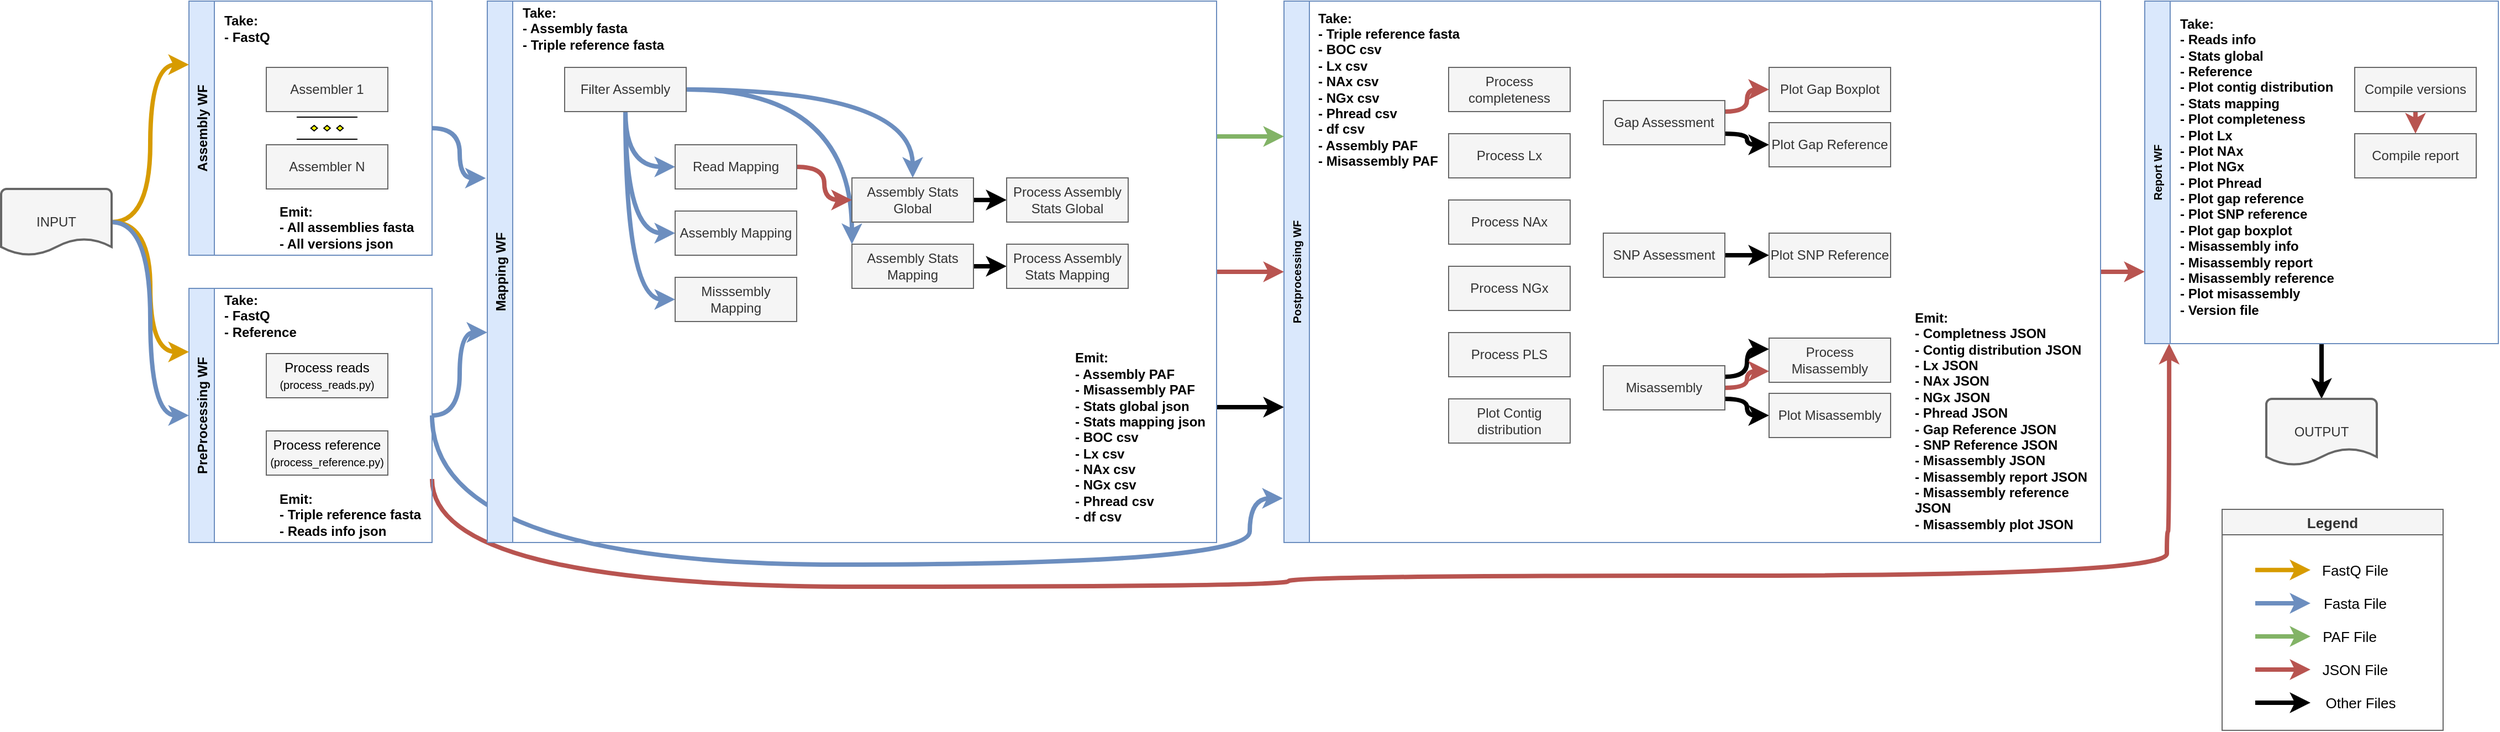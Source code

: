 <mxfile compressed="true" version="20.2.2" type="github"><diagram id="L3JVOThi_KwKU-qw43p4" name="Page-1"><mxGraphModel dx="946" dy="-181" grid="1" gridSize="10" guides="1" tooltips="1" connect="1" arrows="1" fold="1" page="1" pageScale="1" pageWidth="1169" pageHeight="827" math="0" shadow="0"><root><mxCell id="0"/><mxCell id="1" parent="0"/><mxCell id="0qf50a3RWWoPafWybqmz-42" style="edgeStyle=orthogonalEdgeStyle;rounded=0;orthogonalLoop=1;jettySize=auto;html=1;exitX=1;exitY=0.5;exitDx=0;exitDy=0;exitPerimeter=0;entryX=0;entryY=0.25;entryDx=0;entryDy=0;fillColor=#ffe6cc;strokeColor=#d79b00;strokeWidth=4;curved=1;" edge="1" parent="1" source="0qf50a3RWWoPafWybqmz-36" target="0qf50a3RWWoPafWybqmz-41"><mxGeometry relative="1" as="geometry"/></mxCell><mxCell id="0qf50a3RWWoPafWybqmz-71" style="edgeStyle=orthogonalEdgeStyle;curved=1;rounded=0;orthogonalLoop=1;jettySize=auto;html=1;exitX=1;exitY=0.5;exitDx=0;exitDy=0;exitPerimeter=0;entryX=0;entryY=0.25;entryDx=0;entryDy=0;fontSize=10;strokeWidth=4;fillColor=#ffe6cc;strokeColor=#d79b00;" edge="1" parent="1" source="0qf50a3RWWoPafWybqmz-36" target="0qf50a3RWWoPafWybqmz-38"><mxGeometry relative="1" as="geometry"/></mxCell><mxCell id="0qf50a3RWWoPafWybqmz-72" style="edgeStyle=orthogonalEdgeStyle;curved=1;rounded=0;orthogonalLoop=1;jettySize=auto;html=1;exitX=1;exitY=0.5;exitDx=0;exitDy=0;exitPerimeter=0;entryX=0;entryY=0.5;entryDx=0;entryDy=0;fontSize=10;strokeWidth=4;fillColor=#dae8fc;strokeColor=#6c8ebf;" edge="1" parent="1" source="0qf50a3RWWoPafWybqmz-36" target="0qf50a3RWWoPafWybqmz-38"><mxGeometry relative="1" as="geometry"/></mxCell><mxCell id="0qf50a3RWWoPafWybqmz-36" value="INPUT" style="strokeWidth=2;html=1;shape=mxgraph.flowchart.document2;whiteSpace=wrap;size=0.25;fillColor=#f5f5f5;fontColor=#333333;strokeColor=#666666;" vertex="1" parent="1"><mxGeometry x="20" y="1090" width="100" height="60" as="geometry"/></mxCell><mxCell id="0qf50a3RWWoPafWybqmz-79" style="edgeStyle=orthogonalEdgeStyle;curved=1;rounded=0;orthogonalLoop=1;jettySize=auto;html=1;exitX=1;exitY=0.5;exitDx=0;exitDy=0;entryX=0;entryY=0.612;entryDx=0;entryDy=0;fontSize=10;strokeWidth=4;fillColor=#dae8fc;strokeColor=#6c8ebf;entryPerimeter=0;" edge="1" parent="1" source="0qf50a3RWWoPafWybqmz-38" target="0qf50a3RWWoPafWybqmz-73"><mxGeometry relative="1" as="geometry"/></mxCell><mxCell id="0qf50a3RWWoPafWybqmz-102" style="edgeStyle=orthogonalEdgeStyle;curved=1;rounded=0;orthogonalLoop=1;jettySize=auto;html=1;exitX=1;exitY=0.5;exitDx=0;exitDy=0;fontSize=10;strokeWidth=4;fillColor=#dae8fc;strokeColor=#6c8ebf;" edge="1" parent="1" source="0qf50a3RWWoPafWybqmz-38"><mxGeometry relative="1" as="geometry"><mxPoint x="1180" y="1370" as="targetPoint"/><Array as="points"><mxPoint x="410" y="1430"/><mxPoint x="1150" y="1430"/><mxPoint x="1150" y="1370"/></Array></mxGeometry></mxCell><mxCell id="0qf50a3RWWoPafWybqmz-136" style="edgeStyle=orthogonalEdgeStyle;curved=1;rounded=0;orthogonalLoop=1;jettySize=auto;html=1;exitX=1;exitY=0.75;exitDx=0;exitDy=0;entryX=0.069;entryY=1;entryDx=0;entryDy=0;fontSize=10;strokeWidth=4;fillColor=#f8cecc;strokeColor=#b85450;entryPerimeter=0;" edge="1" parent="1" source="0qf50a3RWWoPafWybqmz-38" target="0qf50a3RWWoPafWybqmz-128"><mxGeometry relative="1" as="geometry"><Array as="points"><mxPoint x="410" y="1450"/><mxPoint x="1185" y="1450"/><mxPoint x="1185" y="1440"/><mxPoint x="1980" y="1440"/><mxPoint x="1980" y="1400"/><mxPoint x="1982" y="1400"/></Array></mxGeometry></mxCell><mxCell id="0qf50a3RWWoPafWybqmz-38" value="PreProcessing WF" style="swimlane;horizontal=0;fillColor=#dae8fc;strokeColor=#6c8ebf;" vertex="1" parent="1"><mxGeometry x="190" y="1180" width="220" height="230" as="geometry"/></mxCell><mxCell id="0qf50a3RWWoPafWybqmz-67" value="&lt;span style=&quot;color: rgb(0, 0, 0);&quot;&gt;Process reads&lt;/span&gt;&lt;br style=&quot;color: rgb(0, 0, 0);&quot;&gt;&lt;span style=&quot;color: rgb(0, 0, 0);&quot;&gt;&lt;font style=&quot;font-size: 10px;&quot;&gt;(process_reads.py)&lt;/font&gt;&lt;/span&gt;" style="rounded=0;whiteSpace=wrap;html=1;fillColor=#f5f5f5;fontColor=#333333;strokeColor=#666666;" vertex="1" parent="0qf50a3RWWoPafWybqmz-38"><mxGeometry x="70" y="59" width="110" height="40" as="geometry"/></mxCell><mxCell id="0qf50a3RWWoPafWybqmz-68" value="&lt;span style=&quot;color: rgb(0, 0, 0);&quot;&gt;Process reference&lt;/span&gt;&lt;br style=&quot;color: rgb(0, 0, 0);&quot;&gt;&lt;span style=&quot;color: rgb(0, 0, 0);&quot;&gt;&lt;font style=&quot;font-size: 10px;&quot;&gt;(process_reference.py)&lt;/font&gt;&lt;/span&gt;" style="rounded=0;whiteSpace=wrap;html=1;fillColor=#f5f5f5;fontColor=#333333;strokeColor=#666666;" vertex="1" parent="0qf50a3RWWoPafWybqmz-38"><mxGeometry x="70" y="129" width="110" height="40" as="geometry"/></mxCell><mxCell id="0qf50a3RWWoPafWybqmz-69" value="&lt;b&gt;Take:&lt;br&gt;- FastQ&lt;br&gt;- Reference&lt;br&gt;&lt;/b&gt;" style="text;html=1;strokeColor=none;fillColor=none;align=left;verticalAlign=middle;whiteSpace=wrap;rounded=0;" vertex="1" parent="0qf50a3RWWoPafWybqmz-38"><mxGeometry x="30" y="10" width="90" height="30" as="geometry"/></mxCell><mxCell id="0qf50a3RWWoPafWybqmz-70" value="&lt;b&gt;Emit:&lt;br&gt;- Triple reference fasta&lt;br&gt;- Reads info json&lt;br&gt;&lt;/b&gt;" style="text;html=1;strokeColor=none;fillColor=none;align=left;verticalAlign=middle;whiteSpace=wrap;rounded=0;" vertex="1" parent="0qf50a3RWWoPafWybqmz-38"><mxGeometry x="80" y="190" width="140" height="30" as="geometry"/></mxCell><mxCell id="0qf50a3RWWoPafWybqmz-80" style="edgeStyle=orthogonalEdgeStyle;curved=1;rounded=0;orthogonalLoop=1;jettySize=auto;html=1;exitX=1;exitY=0.5;exitDx=0;exitDy=0;entryX=-0.002;entryY=0.327;entryDx=0;entryDy=0;fontSize=10;strokeWidth=4;fillColor=#dae8fc;strokeColor=#6c8ebf;entryPerimeter=0;" edge="1" parent="1" source="0qf50a3RWWoPafWybqmz-41" target="0qf50a3RWWoPafWybqmz-73"><mxGeometry relative="1" as="geometry"/></mxCell><mxCell id="0qf50a3RWWoPafWybqmz-41" value="Assembly WF" style="swimlane;horizontal=0;fillColor=#dae8fc;strokeColor=#6c8ebf;" vertex="1" parent="1"><mxGeometry x="190" y="920" width="220" height="230" as="geometry"/></mxCell><mxCell id="0qf50a3RWWoPafWybqmz-47" value="&lt;b&gt;Take:&lt;br&gt;- FastQ&lt;br&gt;&lt;/b&gt;" style="text;html=1;strokeColor=none;fillColor=none;align=left;verticalAlign=middle;whiteSpace=wrap;rounded=0;" vertex="1" parent="0qf50a3RWWoPafWybqmz-41"><mxGeometry x="30" y="10" width="60" height="30" as="geometry"/></mxCell><mxCell id="0qf50a3RWWoPafWybqmz-62" value="&lt;b&gt;Emit:&lt;br&gt;- All assemblies fasta&lt;br&gt;- All versions json&lt;br&gt;&lt;/b&gt;" style="text;html=1;strokeColor=none;fillColor=none;align=left;verticalAlign=middle;whiteSpace=wrap;rounded=0;" vertex="1" parent="0qf50a3RWWoPafWybqmz-41"><mxGeometry x="80" y="190" width="134" height="30" as="geometry"/></mxCell><mxCell id="0qf50a3RWWoPafWybqmz-64" value="Assembler 1" style="rounded=0;whiteSpace=wrap;html=1;fillColor=#f5f5f5;fontColor=#333333;strokeColor=#666666;" vertex="1" parent="0qf50a3RWWoPafWybqmz-41"><mxGeometry x="70" y="60" width="110" height="40" as="geometry"/></mxCell><mxCell id="0qf50a3RWWoPafWybqmz-65" value="Assembler N" style="rounded=0;whiteSpace=wrap;html=1;fillColor=#f5f5f5;fontColor=#333333;strokeColor=#666666;" vertex="1" parent="0qf50a3RWWoPafWybqmz-41"><mxGeometry x="70" y="130" width="110" height="40" as="geometry"/></mxCell><mxCell id="0qf50a3RWWoPafWybqmz-66" value="" style="verticalLabelPosition=bottom;verticalAlign=top;html=1;shape=mxgraph.flowchart.parallel_mode;pointerEvents=1;fontSize=13;" vertex="1" parent="0qf50a3RWWoPafWybqmz-41"><mxGeometry x="97.5" y="105" width="55" height="20" as="geometry"/></mxCell><mxCell id="0qf50a3RWWoPafWybqmz-49" value="Legend" style="swimlane;fontStyle=1;fontSize=13;fillColor=#f5f5f5;fontColor=#333333;strokeColor=#666666;" vertex="1" parent="1"><mxGeometry x="2030" y="1380" width="200" height="200" as="geometry"/></mxCell><mxCell id="0qf50a3RWWoPafWybqmz-50" value="FastQ File" style="text;html=1;align=center;verticalAlign=middle;resizable=0;points=[];autosize=1;strokeColor=none;fillColor=none;fontSize=13;" vertex="1" parent="0qf50a3RWWoPafWybqmz-49"><mxGeometry x="80" y="40" width="80" height="30" as="geometry"/></mxCell><mxCell id="0qf50a3RWWoPafWybqmz-52" value="Fasta File" style="text;html=1;align=center;verticalAlign=middle;resizable=0;points=[];autosize=1;strokeColor=none;fillColor=none;fontSize=13;" vertex="1" parent="0qf50a3RWWoPafWybqmz-49"><mxGeometry x="80" y="70" width="80" height="30" as="geometry"/></mxCell><mxCell id="0qf50a3RWWoPafWybqmz-53" value="" style="endArrow=classic;html=1;rounded=0;fontSize=13;strokeWidth=4;fillColor=#dae8fc;strokeColor=#6c8ebf;" edge="1" parent="0qf50a3RWWoPafWybqmz-49" target="0qf50a3RWWoPafWybqmz-52"><mxGeometry width="50" height="50" relative="1" as="geometry"><mxPoint x="30" y="85" as="sourcePoint"/><mxPoint x="760" y="190" as="targetPoint"/></mxGeometry></mxCell><mxCell id="0qf50a3RWWoPafWybqmz-54" value="PAF File" style="text;html=1;align=center;verticalAlign=middle;resizable=0;points=[];autosize=1;strokeColor=none;fillColor=none;fontSize=13;" vertex="1" parent="0qf50a3RWWoPafWybqmz-49"><mxGeometry x="80" y="100" width="70" height="30" as="geometry"/></mxCell><mxCell id="0qf50a3RWWoPafWybqmz-55" value="" style="endArrow=classic;html=1;rounded=0;fontSize=13;strokeWidth=4;fillColor=#d5e8d4;strokeColor=#82b366;" edge="1" parent="0qf50a3RWWoPafWybqmz-49" target="0qf50a3RWWoPafWybqmz-54"><mxGeometry width="50" height="50" relative="1" as="geometry"><mxPoint x="30" y="115" as="sourcePoint"/><mxPoint x="760" y="220" as="targetPoint"/></mxGeometry></mxCell><mxCell id="0qf50a3RWWoPafWybqmz-56" value="JSON File" style="text;html=1;align=center;verticalAlign=middle;resizable=0;points=[];autosize=1;strokeColor=none;fillColor=none;fontSize=13;" vertex="1" parent="0qf50a3RWWoPafWybqmz-49"><mxGeometry x="80" y="130" width="80" height="30" as="geometry"/></mxCell><mxCell id="0qf50a3RWWoPafWybqmz-57" value="" style="endArrow=classic;html=1;rounded=0;fontSize=13;strokeWidth=4;fillColor=#f8cecc;strokeColor=#b85450;" edge="1" parent="0qf50a3RWWoPafWybqmz-49" target="0qf50a3RWWoPafWybqmz-56"><mxGeometry width="50" height="50" relative="1" as="geometry"><mxPoint x="30" y="145" as="sourcePoint"/><mxPoint x="760" y="250" as="targetPoint"/></mxGeometry></mxCell><mxCell id="0qf50a3RWWoPafWybqmz-58" value="Other Files" style="text;html=1;align=center;verticalAlign=middle;resizable=0;points=[];autosize=1;strokeColor=none;fillColor=none;fontSize=13;" vertex="1" parent="0qf50a3RWWoPafWybqmz-49"><mxGeometry x="80" y="160" width="90" height="30" as="geometry"/></mxCell><mxCell id="0qf50a3RWWoPafWybqmz-59" value="" style="endArrow=classic;html=1;rounded=0;fontSize=13;strokeWidth=4;" edge="1" parent="0qf50a3RWWoPafWybqmz-49" target="0qf50a3RWWoPafWybqmz-58"><mxGeometry width="50" height="50" relative="1" as="geometry"><mxPoint x="30" y="175" as="sourcePoint"/><mxPoint x="760" y="280" as="targetPoint"/></mxGeometry></mxCell><mxCell id="0qf50a3RWWoPafWybqmz-61" value="" style="endArrow=classic;html=1;rounded=0;fontSize=13;strokeWidth=4;fillColor=#ffe6cc;strokeColor=#d79b00;" edge="1" parent="0qf50a3RWWoPafWybqmz-49"><mxGeometry width="50" height="50" relative="1" as="geometry"><mxPoint x="30" y="54.83" as="sourcePoint"/><mxPoint x="80" y="54.83" as="targetPoint"/></mxGeometry></mxCell><mxCell id="0qf50a3RWWoPafWybqmz-98" style="edgeStyle=orthogonalEdgeStyle;curved=1;rounded=0;orthogonalLoop=1;jettySize=auto;html=1;exitX=1;exitY=0.25;exitDx=0;exitDy=0;entryX=0;entryY=0.25;entryDx=0;entryDy=0;fontSize=10;strokeWidth=4;fillColor=#d5e8d4;strokeColor=#82b366;" edge="1" parent="1" source="0qf50a3RWWoPafWybqmz-73" target="0qf50a3RWWoPafWybqmz-97"><mxGeometry relative="1" as="geometry"/></mxCell><mxCell id="0qf50a3RWWoPafWybqmz-99" style="edgeStyle=orthogonalEdgeStyle;curved=1;rounded=0;orthogonalLoop=1;jettySize=auto;html=1;exitX=1;exitY=0.5;exitDx=0;exitDy=0;entryX=0;entryY=0.5;entryDx=0;entryDy=0;fontSize=10;strokeWidth=4;fillColor=#f8cecc;strokeColor=#b85450;" edge="1" parent="1" source="0qf50a3RWWoPafWybqmz-73" target="0qf50a3RWWoPafWybqmz-97"><mxGeometry relative="1" as="geometry"/></mxCell><mxCell id="0qf50a3RWWoPafWybqmz-100" style="edgeStyle=orthogonalEdgeStyle;curved=1;rounded=0;orthogonalLoop=1;jettySize=auto;html=1;exitX=1;exitY=0.75;exitDx=0;exitDy=0;entryX=0;entryY=0.75;entryDx=0;entryDy=0;fontSize=10;strokeWidth=4;" edge="1" parent="1" source="0qf50a3RWWoPafWybqmz-73" target="0qf50a3RWWoPafWybqmz-97"><mxGeometry relative="1" as="geometry"/></mxCell><mxCell id="0qf50a3RWWoPafWybqmz-73" value="Mapping WF" style="swimlane;horizontal=0;fillColor=#dae8fc;strokeColor=#6c8ebf;startSize=23;" vertex="1" parent="1"><mxGeometry x="460" y="920" width="660" height="490" as="geometry"/></mxCell><mxCell id="0qf50a3RWWoPafWybqmz-74" value="&lt;b&gt;Take:&lt;br&gt;- Assembly fasta&lt;br&gt;- Triple reference fasta&lt;br&gt;&lt;/b&gt;" style="text;html=1;strokeColor=none;fillColor=none;align=left;verticalAlign=middle;whiteSpace=wrap;rounded=0;" vertex="1" parent="0qf50a3RWWoPafWybqmz-73"><mxGeometry x="30" y="10" width="140" height="30" as="geometry"/></mxCell><mxCell id="0qf50a3RWWoPafWybqmz-83" style="edgeStyle=orthogonalEdgeStyle;curved=1;rounded=0;orthogonalLoop=1;jettySize=auto;html=1;exitX=0.5;exitY=1;exitDx=0;exitDy=0;entryX=0;entryY=0.5;entryDx=0;entryDy=0;fontSize=10;strokeWidth=4;fillColor=#dae8fc;strokeColor=#6c8ebf;" edge="1" parent="0qf50a3RWWoPafWybqmz-73" source="0qf50a3RWWoPafWybqmz-76" target="0qf50a3RWWoPafWybqmz-77"><mxGeometry relative="1" as="geometry"/></mxCell><mxCell id="0qf50a3RWWoPafWybqmz-86" style="edgeStyle=orthogonalEdgeStyle;curved=1;rounded=0;orthogonalLoop=1;jettySize=auto;html=1;exitX=0.5;exitY=1;exitDx=0;exitDy=0;entryX=0;entryY=0.5;entryDx=0;entryDy=0;fontSize=10;strokeWidth=4;fillColor=#dae8fc;strokeColor=#6c8ebf;" edge="1" parent="0qf50a3RWWoPafWybqmz-73" source="0qf50a3RWWoPafWybqmz-76" target="0qf50a3RWWoPafWybqmz-84"><mxGeometry relative="1" as="geometry"/></mxCell><mxCell id="0qf50a3RWWoPafWybqmz-87" style="edgeStyle=orthogonalEdgeStyle;curved=1;rounded=0;orthogonalLoop=1;jettySize=auto;html=1;exitX=0.5;exitY=1;exitDx=0;exitDy=0;entryX=0;entryY=0.5;entryDx=0;entryDy=0;fontSize=10;strokeWidth=4;fillColor=#dae8fc;strokeColor=#6c8ebf;" edge="1" parent="0qf50a3RWWoPafWybqmz-73" source="0qf50a3RWWoPafWybqmz-76" target="0qf50a3RWWoPafWybqmz-85"><mxGeometry relative="1" as="geometry"/></mxCell><mxCell id="0qf50a3RWWoPafWybqmz-90" style="edgeStyle=orthogonalEdgeStyle;curved=1;rounded=0;orthogonalLoop=1;jettySize=auto;html=1;exitX=1;exitY=0.5;exitDx=0;exitDy=0;fontSize=10;strokeWidth=4;fillColor=#dae8fc;strokeColor=#6c8ebf;" edge="1" parent="0qf50a3RWWoPafWybqmz-73" source="0qf50a3RWWoPafWybqmz-76" target="0qf50a3RWWoPafWybqmz-88"><mxGeometry relative="1" as="geometry"/></mxCell><mxCell id="0qf50a3RWWoPafWybqmz-92" style="edgeStyle=orthogonalEdgeStyle;curved=1;rounded=0;orthogonalLoop=1;jettySize=auto;html=1;exitX=1;exitY=0.5;exitDx=0;exitDy=0;entryX=0;entryY=0;entryDx=0;entryDy=0;fontSize=10;strokeWidth=4;fillColor=#dae8fc;strokeColor=#6c8ebf;" edge="1" parent="0qf50a3RWWoPafWybqmz-73" source="0qf50a3RWWoPafWybqmz-76" target="0qf50a3RWWoPafWybqmz-89"><mxGeometry relative="1" as="geometry"/></mxCell><mxCell id="0qf50a3RWWoPafWybqmz-76" value="Filter Assembly" style="rounded=0;whiteSpace=wrap;html=1;fillColor=#f5f5f5;fontColor=#333333;strokeColor=#666666;" vertex="1" parent="0qf50a3RWWoPafWybqmz-73"><mxGeometry x="70" y="60" width="110" height="40" as="geometry"/></mxCell><mxCell id="0qf50a3RWWoPafWybqmz-91" style="edgeStyle=orthogonalEdgeStyle;curved=1;rounded=0;orthogonalLoop=1;jettySize=auto;html=1;exitX=1;exitY=0.5;exitDx=0;exitDy=0;entryX=0;entryY=0.5;entryDx=0;entryDy=0;fontSize=10;strokeWidth=4;fillColor=#f8cecc;strokeColor=#b85450;" edge="1" parent="0qf50a3RWWoPafWybqmz-73" source="0qf50a3RWWoPafWybqmz-77" target="0qf50a3RWWoPafWybqmz-88"><mxGeometry relative="1" as="geometry"/></mxCell><mxCell id="0qf50a3RWWoPafWybqmz-77" value="Read Mapping" style="rounded=0;whiteSpace=wrap;html=1;fillColor=#f5f5f5;fontColor=#333333;strokeColor=#666666;" vertex="1" parent="0qf50a3RWWoPafWybqmz-73"><mxGeometry x="170" y="130" width="110" height="40" as="geometry"/></mxCell><mxCell id="0qf50a3RWWoPafWybqmz-81" value="&lt;b&gt;Emit:&lt;br&gt;- Assembly PAF&lt;br&gt;- Misassembly PAF&lt;br&gt;- Stats global json&lt;br&gt;- Stats mapping json&lt;br&gt;- BOC csv&lt;br&gt;- Lx csv&lt;br&gt;- NAx csv&lt;br&gt;- NGx csv&lt;br&gt;- Phread csv&lt;br&gt;- df csv&lt;br&gt;&lt;/b&gt;" style="text;html=1;strokeColor=none;fillColor=none;align=left;verticalAlign=middle;whiteSpace=wrap;rounded=0;" vertex="1" parent="0qf50a3RWWoPafWybqmz-73"><mxGeometry x="530" y="310" width="120" height="170" as="geometry"/></mxCell><mxCell id="0qf50a3RWWoPafWybqmz-84" value="Assembly Mapping" style="rounded=0;whiteSpace=wrap;html=1;fillColor=#f5f5f5;fontColor=#333333;strokeColor=#666666;" vertex="1" parent="0qf50a3RWWoPafWybqmz-73"><mxGeometry x="170" y="190" width="110" height="40" as="geometry"/></mxCell><mxCell id="0qf50a3RWWoPafWybqmz-85" value="Misssembly Mapping" style="rounded=0;whiteSpace=wrap;html=1;fillColor=#f5f5f5;fontColor=#333333;strokeColor=#666666;" vertex="1" parent="0qf50a3RWWoPafWybqmz-73"><mxGeometry x="170" y="250" width="110" height="40" as="geometry"/></mxCell><mxCell id="0qf50a3RWWoPafWybqmz-94" style="edgeStyle=orthogonalEdgeStyle;curved=1;rounded=0;orthogonalLoop=1;jettySize=auto;html=1;exitX=1;exitY=0.5;exitDx=0;exitDy=0;entryX=0;entryY=0.5;entryDx=0;entryDy=0;fontSize=10;strokeWidth=4;" edge="1" parent="0qf50a3RWWoPafWybqmz-73" source="0qf50a3RWWoPafWybqmz-88" target="0qf50a3RWWoPafWybqmz-93"><mxGeometry relative="1" as="geometry"/></mxCell><mxCell id="0qf50a3RWWoPafWybqmz-88" value="Assembly Stats Global" style="rounded=0;whiteSpace=wrap;html=1;fillColor=#f5f5f5;fontColor=#333333;strokeColor=#666666;" vertex="1" parent="0qf50a3RWWoPafWybqmz-73"><mxGeometry x="330" y="160" width="110" height="40" as="geometry"/></mxCell><mxCell id="0qf50a3RWWoPafWybqmz-96" style="edgeStyle=orthogonalEdgeStyle;curved=1;rounded=0;orthogonalLoop=1;jettySize=auto;html=1;exitX=1;exitY=0.5;exitDx=0;exitDy=0;entryX=0;entryY=0.5;entryDx=0;entryDy=0;fontSize=10;strokeWidth=4;" edge="1" parent="0qf50a3RWWoPafWybqmz-73" source="0qf50a3RWWoPafWybqmz-89" target="0qf50a3RWWoPafWybqmz-95"><mxGeometry relative="1" as="geometry"/></mxCell><mxCell id="0qf50a3RWWoPafWybqmz-89" value="Assembly Stats Mapping" style="rounded=0;whiteSpace=wrap;html=1;fillColor=#f5f5f5;fontColor=#333333;strokeColor=#666666;" vertex="1" parent="0qf50a3RWWoPafWybqmz-73"><mxGeometry x="330" y="220" width="110" height="40" as="geometry"/></mxCell><mxCell id="0qf50a3RWWoPafWybqmz-93" value="Process Assembly Stats Global" style="rounded=0;whiteSpace=wrap;html=1;fillColor=#f5f5f5;fontColor=#333333;strokeColor=#666666;" vertex="1" parent="0qf50a3RWWoPafWybqmz-73"><mxGeometry x="470" y="160" width="110" height="40" as="geometry"/></mxCell><mxCell id="0qf50a3RWWoPafWybqmz-95" value="Process Assembly Stats Mapping" style="rounded=0;whiteSpace=wrap;html=1;fillColor=#f5f5f5;fontColor=#333333;strokeColor=#666666;" vertex="1" parent="0qf50a3RWWoPafWybqmz-73"><mxGeometry x="470" y="220" width="110" height="40" as="geometry"/></mxCell><mxCell id="0qf50a3RWWoPafWybqmz-135" style="edgeStyle=orthogonalEdgeStyle;curved=1;rounded=0;orthogonalLoop=1;jettySize=auto;html=1;exitX=1;exitY=0.5;exitDx=0;exitDy=0;fontSize=10;strokeWidth=4;fillColor=#f8cecc;strokeColor=#b85450;entryX=0;entryY=0.79;entryDx=0;entryDy=0;entryPerimeter=0;" edge="1" parent="1" source="0qf50a3RWWoPafWybqmz-97" target="0qf50a3RWWoPafWybqmz-128"><mxGeometry relative="1" as="geometry"/></mxCell><mxCell id="0qf50a3RWWoPafWybqmz-97" value="Postprocessing WF" style="swimlane;horizontal=0;fontSize=10;fillColor=#dae8fc;strokeColor=#6c8ebf;" vertex="1" parent="1"><mxGeometry x="1181" y="920" width="739" height="490" as="geometry"/></mxCell><mxCell id="0qf50a3RWWoPafWybqmz-101" value="&lt;b&gt;Take:&lt;br&gt;- Triple reference fasta&lt;br&gt;- BOC csv&lt;br&gt;-&amp;nbsp;&lt;/b&gt;&lt;b&gt;Lx csv&lt;br&gt;- NAx csv&lt;br&gt;- NGx csv&lt;br&gt;- Phread csv&lt;br&gt;- df csv&lt;br&gt;&lt;/b&gt;&lt;b&gt;- Assembly PAF&lt;br&gt;- Misassembly PAF&lt;br&gt;&lt;/b&gt;" style="text;html=1;strokeColor=none;fillColor=none;align=left;verticalAlign=middle;whiteSpace=wrap;rounded=0;" vertex="1" parent="0qf50a3RWWoPafWybqmz-97"><mxGeometry x="29" y="10" width="141" height="140" as="geometry"/></mxCell><mxCell id="0qf50a3RWWoPafWybqmz-103" value="Process completeness" style="rounded=0;whiteSpace=wrap;html=1;fillColor=#f5f5f5;fontColor=#333333;strokeColor=#666666;" vertex="1" parent="0qf50a3RWWoPafWybqmz-97"><mxGeometry x="149" y="60" width="110" height="40" as="geometry"/></mxCell><mxCell id="0qf50a3RWWoPafWybqmz-104" value="Process Lx" style="rounded=0;whiteSpace=wrap;html=1;fillColor=#f5f5f5;fontColor=#333333;strokeColor=#666666;" vertex="1" parent="0qf50a3RWWoPafWybqmz-97"><mxGeometry x="149" y="120" width="110" height="40" as="geometry"/></mxCell><mxCell id="0qf50a3RWWoPafWybqmz-105" value="Process NAx" style="rounded=0;whiteSpace=wrap;html=1;fillColor=#f5f5f5;fontColor=#333333;strokeColor=#666666;" vertex="1" parent="0qf50a3RWWoPafWybqmz-97"><mxGeometry x="149" y="180" width="110" height="40" as="geometry"/></mxCell><mxCell id="0qf50a3RWWoPafWybqmz-106" value="Process NGx" style="rounded=0;whiteSpace=wrap;html=1;fillColor=#f5f5f5;fontColor=#333333;strokeColor=#666666;" vertex="1" parent="0qf50a3RWWoPafWybqmz-97"><mxGeometry x="149" y="240" width="110" height="40" as="geometry"/></mxCell><mxCell id="0qf50a3RWWoPafWybqmz-107" value="Process PLS" style="rounded=0;whiteSpace=wrap;html=1;fillColor=#f5f5f5;fontColor=#333333;strokeColor=#666666;" vertex="1" parent="0qf50a3RWWoPafWybqmz-97"><mxGeometry x="149" y="300" width="110" height="40" as="geometry"/></mxCell><mxCell id="0qf50a3RWWoPafWybqmz-108" value="Plot Contig distribution" style="rounded=0;whiteSpace=wrap;html=1;fillColor=#f5f5f5;fontColor=#333333;strokeColor=#666666;" vertex="1" parent="0qf50a3RWWoPafWybqmz-97"><mxGeometry x="149" y="360" width="110" height="40" as="geometry"/></mxCell><mxCell id="0qf50a3RWWoPafWybqmz-115" style="edgeStyle=orthogonalEdgeStyle;curved=1;rounded=0;orthogonalLoop=1;jettySize=auto;html=1;exitX=1;exitY=0.25;exitDx=0;exitDy=0;entryX=0;entryY=0.5;entryDx=0;entryDy=0;fontSize=10;strokeWidth=4;fillColor=#f8cecc;strokeColor=#b85450;" edge="1" parent="0qf50a3RWWoPafWybqmz-97" source="0qf50a3RWWoPafWybqmz-109" target="0qf50a3RWWoPafWybqmz-111"><mxGeometry relative="1" as="geometry"/></mxCell><mxCell id="0qf50a3RWWoPafWybqmz-117" style="edgeStyle=orthogonalEdgeStyle;curved=1;rounded=0;orthogonalLoop=1;jettySize=auto;html=1;exitX=1;exitY=0.75;exitDx=0;exitDy=0;entryX=0;entryY=0.5;entryDx=0;entryDy=0;fontSize=10;strokeWidth=4;" edge="1" parent="0qf50a3RWWoPafWybqmz-97" source="0qf50a3RWWoPafWybqmz-109" target="0qf50a3RWWoPafWybqmz-112"><mxGeometry relative="1" as="geometry"/></mxCell><mxCell id="0qf50a3RWWoPafWybqmz-109" value="Gap Assessment" style="rounded=0;whiteSpace=wrap;html=1;fillColor=#f5f5f5;fontColor=#333333;strokeColor=#666666;" vertex="1" parent="0qf50a3RWWoPafWybqmz-97"><mxGeometry x="289" y="90" width="110" height="40" as="geometry"/></mxCell><mxCell id="0qf50a3RWWoPafWybqmz-119" style="edgeStyle=orthogonalEdgeStyle;curved=1;rounded=0;orthogonalLoop=1;jettySize=auto;html=1;exitX=1;exitY=0.5;exitDx=0;exitDy=0;entryX=0;entryY=0.5;entryDx=0;entryDy=0;fontSize=10;strokeWidth=4;" edge="1" parent="0qf50a3RWWoPafWybqmz-97" source="0qf50a3RWWoPafWybqmz-110" target="0qf50a3RWWoPafWybqmz-118"><mxGeometry relative="1" as="geometry"/></mxCell><mxCell id="0qf50a3RWWoPafWybqmz-110" value="SNP Assessment" style="rounded=0;whiteSpace=wrap;html=1;fillColor=#f5f5f5;fontColor=#333333;strokeColor=#666666;" vertex="1" parent="0qf50a3RWWoPafWybqmz-97"><mxGeometry x="289" y="210" width="110" height="40" as="geometry"/></mxCell><mxCell id="0qf50a3RWWoPafWybqmz-111" value="Plot Gap Boxplot" style="rounded=0;whiteSpace=wrap;html=1;fillColor=#f5f5f5;fontColor=#333333;strokeColor=#666666;" vertex="1" parent="0qf50a3RWWoPafWybqmz-97"><mxGeometry x="439" y="60" width="110" height="40" as="geometry"/></mxCell><mxCell id="0qf50a3RWWoPafWybqmz-112" value="Plot Gap Reference" style="rounded=0;whiteSpace=wrap;html=1;fillColor=#f5f5f5;fontColor=#333333;strokeColor=#666666;" vertex="1" parent="0qf50a3RWWoPafWybqmz-97"><mxGeometry x="439" y="110" width="110" height="40" as="geometry"/></mxCell><mxCell id="0qf50a3RWWoPafWybqmz-118" value="Plot SNP Reference" style="rounded=0;whiteSpace=wrap;html=1;fillColor=#f5f5f5;fontColor=#333333;strokeColor=#666666;" vertex="1" parent="0qf50a3RWWoPafWybqmz-97"><mxGeometry x="439" y="210" width="110" height="40" as="geometry"/></mxCell><mxCell id="0qf50a3RWWoPafWybqmz-124" style="edgeStyle=orthogonalEdgeStyle;curved=1;rounded=0;orthogonalLoop=1;jettySize=auto;html=1;exitX=1;exitY=0.75;exitDx=0;exitDy=0;entryX=0;entryY=0.5;entryDx=0;entryDy=0;fontSize=10;strokeWidth=4;" edge="1" parent="0qf50a3RWWoPafWybqmz-97" source="0qf50a3RWWoPafWybqmz-120" target="0qf50a3RWWoPafWybqmz-123"><mxGeometry relative="1" as="geometry"/></mxCell><mxCell id="0qf50a3RWWoPafWybqmz-125" style="edgeStyle=orthogonalEdgeStyle;curved=1;rounded=0;orthogonalLoop=1;jettySize=auto;html=1;exitX=1;exitY=0.25;exitDx=0;exitDy=0;entryX=0;entryY=0.25;entryDx=0;entryDy=0;fontSize=10;strokeWidth=4;" edge="1" parent="0qf50a3RWWoPafWybqmz-97" source="0qf50a3RWWoPafWybqmz-120" target="0qf50a3RWWoPafWybqmz-122"><mxGeometry relative="1" as="geometry"/></mxCell><mxCell id="0qf50a3RWWoPafWybqmz-126" style="edgeStyle=orthogonalEdgeStyle;curved=1;rounded=0;orthogonalLoop=1;jettySize=auto;html=1;exitX=1;exitY=0.5;exitDx=0;exitDy=0;entryX=0;entryY=0.75;entryDx=0;entryDy=0;fontSize=10;strokeWidth=4;fillColor=#f8cecc;strokeColor=#b85450;" edge="1" parent="0qf50a3RWWoPafWybqmz-97" source="0qf50a3RWWoPafWybqmz-120" target="0qf50a3RWWoPafWybqmz-122"><mxGeometry relative="1" as="geometry"/></mxCell><mxCell id="0qf50a3RWWoPafWybqmz-120" value="Misassembly" style="rounded=0;whiteSpace=wrap;html=1;fillColor=#f5f5f5;fontColor=#333333;strokeColor=#666666;" vertex="1" parent="0qf50a3RWWoPafWybqmz-97"><mxGeometry x="289" y="330" width="110" height="40" as="geometry"/></mxCell><mxCell id="0qf50a3RWWoPafWybqmz-122" value="Process Misassembly" style="rounded=0;whiteSpace=wrap;html=1;fillColor=#f5f5f5;fontColor=#333333;strokeColor=#666666;" vertex="1" parent="0qf50a3RWWoPafWybqmz-97"><mxGeometry x="439" y="305" width="110" height="40" as="geometry"/></mxCell><mxCell id="0qf50a3RWWoPafWybqmz-123" value="Plot Misassembly" style="rounded=0;whiteSpace=wrap;html=1;fillColor=#f5f5f5;fontColor=#333333;strokeColor=#666666;" vertex="1" parent="0qf50a3RWWoPafWybqmz-97"><mxGeometry x="439" y="355" width="110" height="40" as="geometry"/></mxCell><mxCell id="0qf50a3RWWoPafWybqmz-127" value="&lt;b&gt;Emit:&lt;br&gt;- Completness JSON&lt;br&gt;- Contig distribution JSON&lt;br&gt;- Lx JSON&lt;br&gt;- NAx JSON&lt;br&gt;- NGx JSON&lt;br&gt;- Phread JSON&lt;br&gt;- Gap Reference JSON&lt;br&gt;- SNP Reference JSON&lt;br&gt;- Misassembly JSON&lt;br&gt;- Misassembly report JSON&lt;br&gt;- Misassembly reference JSON&lt;br&gt;- Misassembly plot JSON&lt;br&gt;&lt;/b&gt;" style="text;html=1;strokeColor=none;fillColor=none;align=left;verticalAlign=middle;whiteSpace=wrap;rounded=0;" vertex="1" parent="0qf50a3RWWoPafWybqmz-97"><mxGeometry x="569" y="280" width="171" height="200" as="geometry"/></mxCell><mxCell id="0qf50a3RWWoPafWybqmz-134" style="edgeStyle=orthogonalEdgeStyle;curved=1;rounded=0;orthogonalLoop=1;jettySize=auto;html=1;exitX=0.5;exitY=1;exitDx=0;exitDy=0;fontSize=10;strokeWidth=4;" edge="1" parent="1" source="0qf50a3RWWoPafWybqmz-128" target="0qf50a3RWWoPafWybqmz-133"><mxGeometry relative="1" as="geometry"/></mxCell><mxCell id="0qf50a3RWWoPafWybqmz-128" value="Report WF" style="swimlane;horizontal=0;fontSize=10;fillColor=#dae8fc;strokeColor=#6c8ebf;" vertex="1" parent="1"><mxGeometry x="1960" y="920" width="320" height="310" as="geometry"/></mxCell><mxCell id="0qf50a3RWWoPafWybqmz-129" value="&lt;b&gt;Take:&lt;br&gt;&lt;/b&gt;&lt;b&gt;- Reads info&lt;br&gt;- Stats global&lt;br&gt;- Reference&lt;br&gt;- Plot contig distribution&lt;br&gt;- Stats mapping&lt;br&gt;- Plot completeness&lt;br&gt;- Plot Lx&lt;br&gt;- Plot NAx&lt;br&gt;- Plot NGx&lt;br&gt;- Plot Phread&lt;br&gt;- Plot gap reference&lt;br&gt;- Plot SNP reference&lt;br&gt;- Plot gap boxplot&lt;br&gt;- Misassembly info&lt;br&gt;- Misassembly report&lt;br&gt;- Misassembly reference&lt;br&gt;- Plot misassembly&lt;br&gt;- Version file&lt;br&gt;&lt;/b&gt;" style="text;html=1;strokeColor=none;fillColor=none;align=left;verticalAlign=middle;whiteSpace=wrap;rounded=0;" vertex="1" parent="0qf50a3RWWoPafWybqmz-128"><mxGeometry x="30" y="10" width="170" height="280" as="geometry"/></mxCell><mxCell id="0qf50a3RWWoPafWybqmz-132" style="edgeStyle=orthogonalEdgeStyle;curved=1;rounded=0;orthogonalLoop=1;jettySize=auto;html=1;exitX=0.5;exitY=1;exitDx=0;exitDy=0;entryX=0.5;entryY=0;entryDx=0;entryDy=0;fontSize=10;strokeWidth=4;fillColor=#f8cecc;strokeColor=#b85450;" edge="1" parent="0qf50a3RWWoPafWybqmz-128" source="0qf50a3RWWoPafWybqmz-130" target="0qf50a3RWWoPafWybqmz-131"><mxGeometry relative="1" as="geometry"/></mxCell><mxCell id="0qf50a3RWWoPafWybqmz-130" value="Compile versions" style="rounded=0;whiteSpace=wrap;html=1;fillColor=#f5f5f5;fontColor=#333333;strokeColor=#666666;" vertex="1" parent="0qf50a3RWWoPafWybqmz-128"><mxGeometry x="190" y="60" width="110" height="40" as="geometry"/></mxCell><mxCell id="0qf50a3RWWoPafWybqmz-131" value="Compile report" style="rounded=0;whiteSpace=wrap;html=1;fillColor=#f5f5f5;fontColor=#333333;strokeColor=#666666;" vertex="1" parent="0qf50a3RWWoPafWybqmz-128"><mxGeometry x="190" y="120" width="110" height="40" as="geometry"/></mxCell><mxCell id="0qf50a3RWWoPafWybqmz-133" value="OUTPUT" style="strokeWidth=2;html=1;shape=mxgraph.flowchart.document2;whiteSpace=wrap;size=0.25;fillColor=#f5f5f5;fontColor=#333333;strokeColor=#666666;" vertex="1" parent="1"><mxGeometry x="2070" y="1280" width="100" height="60" as="geometry"/></mxCell></root></mxGraphModel></diagram></mxfile>